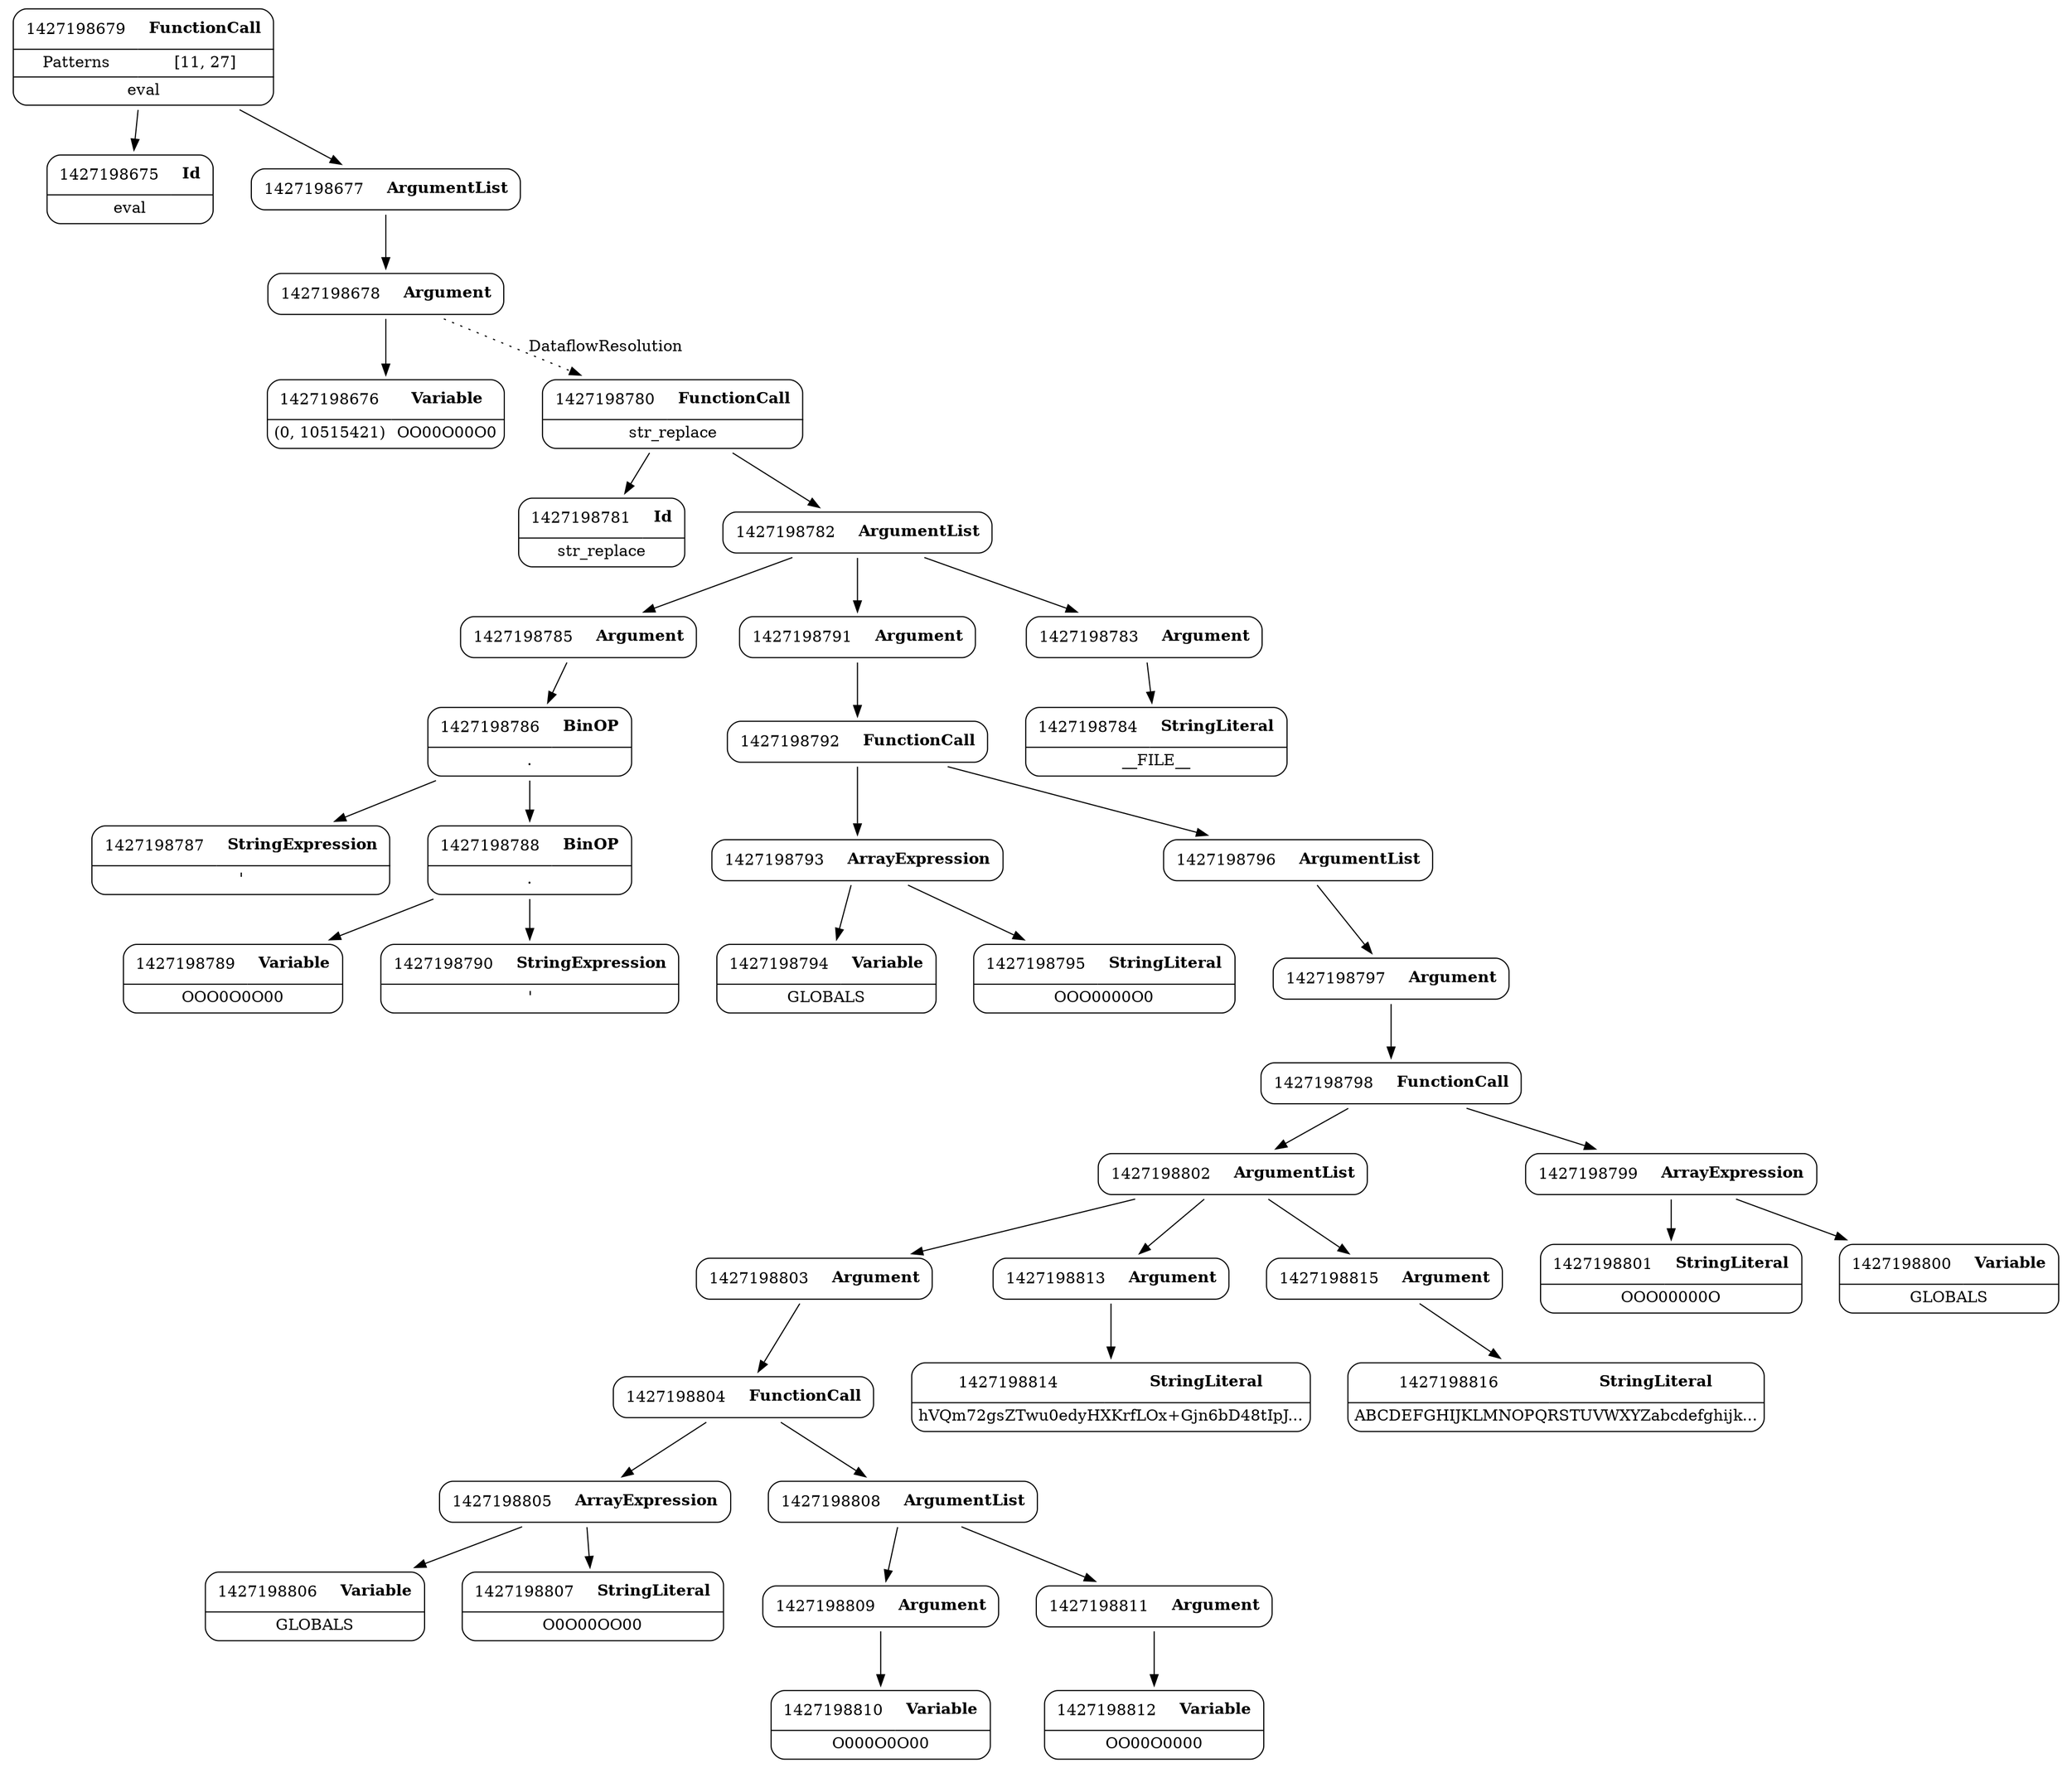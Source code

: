 digraph ast {
node [shape=none];
1427198801 [label=<<TABLE border='1' cellspacing='0' cellpadding='10' style='rounded' ><TR><TD border='0'>1427198801</TD><TD border='0'><B>StringLiteral</B></TD></TR><HR/><TR><TD border='0' cellpadding='5' colspan='2'>OOO00000O</TD></TR></TABLE>>];
1427198800 [label=<<TABLE border='1' cellspacing='0' cellpadding='10' style='rounded' ><TR><TD border='0'>1427198800</TD><TD border='0'><B>Variable</B></TD></TR><HR/><TR><TD border='0' cellpadding='5' colspan='2'>GLOBALS</TD></TR></TABLE>>];
1427198675 [label=<<TABLE border='1' cellspacing='0' cellpadding='10' style='rounded' ><TR><TD border='0'>1427198675</TD><TD border='0'><B>Id</B></TD></TR><HR/><TR><TD border='0' cellpadding='5' colspan='2'>eval</TD></TR></TABLE>>];
1427198803 [label=<<TABLE border='1' cellspacing='0' cellpadding='10' style='rounded' ><TR><TD border='0'>1427198803</TD><TD border='0'><B>Argument</B></TD></TR></TABLE>>];
1427198803 -> 1427198804 [weight=2];
1427198802 [label=<<TABLE border='1' cellspacing='0' cellpadding='10' style='rounded' ><TR><TD border='0'>1427198802</TD><TD border='0'><B>ArgumentList</B></TD></TR></TABLE>>];
1427198802 -> 1427198803 [weight=2];
1427198802 -> 1427198813 [weight=2];
1427198802 -> 1427198815 [weight=2];
1427198677 [label=<<TABLE border='1' cellspacing='0' cellpadding='10' style='rounded' ><TR><TD border='0'>1427198677</TD><TD border='0'><B>ArgumentList</B></TD></TR></TABLE>>];
1427198677 -> 1427198678 [weight=2];
1427198805 [label=<<TABLE border='1' cellspacing='0' cellpadding='10' style='rounded' ><TR><TD border='0'>1427198805</TD><TD border='0'><B>ArrayExpression</B></TD></TR></TABLE>>];
1427198805 -> 1427198806 [weight=2];
1427198805 -> 1427198807 [weight=2];
1427198676 [label=<<TABLE border='1' cellspacing='0' cellpadding='10' style='rounded' ><TR><TD border='0'>1427198676</TD><TD border='0'><B>Variable</B></TD></TR><HR/><TR><TD border='0' cellpadding='5'>(0, 10515421)</TD><TD border='0' cellpadding='5'>OO00O00O0</TD></TR></TABLE>>];
1427198804 [label=<<TABLE border='1' cellspacing='0' cellpadding='10' style='rounded' ><TR><TD border='0'>1427198804</TD><TD border='0'><B>FunctionCall</B></TD></TR></TABLE>>];
1427198804 -> 1427198805 [weight=2];
1427198804 -> 1427198808 [weight=2];
1427198679 [label=<<TABLE border='1' cellspacing='0' cellpadding='10' style='rounded' ><TR><TD border='0'>1427198679</TD><TD border='0'><B>FunctionCall</B></TD></TR><HR/><TR><TD border='0' cellpadding='5'>Patterns</TD><TD border='0' cellpadding='5'>[11, 27]</TD></TR><HR/><TR><TD border='0' cellpadding='5' colspan='2'>eval</TD></TR></TABLE>>];
1427198679 -> 1427198675 [weight=2];
1427198679 -> 1427198677 [weight=2];
1427198807 [label=<<TABLE border='1' cellspacing='0' cellpadding='10' style='rounded' ><TR><TD border='0'>1427198807</TD><TD border='0'><B>StringLiteral</B></TD></TR><HR/><TR><TD border='0' cellpadding='5' colspan='2'>O0O00OO00</TD></TR></TABLE>>];
1427198678 [label=<<TABLE border='1' cellspacing='0' cellpadding='10' style='rounded' ><TR><TD border='0'>1427198678</TD><TD border='0'><B>Argument</B></TD></TR></TABLE>>];
1427198678 -> 1427198676 [weight=2];
1427198678 -> 1427198780 [style=dotted,label=DataflowResolution];
1427198806 [label=<<TABLE border='1' cellspacing='0' cellpadding='10' style='rounded' ><TR><TD border='0'>1427198806</TD><TD border='0'><B>Variable</B></TD></TR><HR/><TR><TD border='0' cellpadding='5' colspan='2'>GLOBALS</TD></TR></TABLE>>];
1427198809 [label=<<TABLE border='1' cellspacing='0' cellpadding='10' style='rounded' ><TR><TD border='0'>1427198809</TD><TD border='0'><B>Argument</B></TD></TR></TABLE>>];
1427198809 -> 1427198810 [weight=2];
1427198808 [label=<<TABLE border='1' cellspacing='0' cellpadding='10' style='rounded' ><TR><TD border='0'>1427198808</TD><TD border='0'><B>ArgumentList</B></TD></TR></TABLE>>];
1427198808 -> 1427198809 [weight=2];
1427198808 -> 1427198811 [weight=2];
1427198811 [label=<<TABLE border='1' cellspacing='0' cellpadding='10' style='rounded' ><TR><TD border='0'>1427198811</TD><TD border='0'><B>Argument</B></TD></TR></TABLE>>];
1427198811 -> 1427198812 [weight=2];
1427198810 [label=<<TABLE border='1' cellspacing='0' cellpadding='10' style='rounded' ><TR><TD border='0'>1427198810</TD><TD border='0'><B>Variable</B></TD></TR><HR/><TR><TD border='0' cellpadding='5' colspan='2'>O000O0O00</TD></TR></TABLE>>];
1427198813 [label=<<TABLE border='1' cellspacing='0' cellpadding='10' style='rounded' ><TR><TD border='0'>1427198813</TD><TD border='0'><B>Argument</B></TD></TR></TABLE>>];
1427198813 -> 1427198814 [weight=2];
1427198812 [label=<<TABLE border='1' cellspacing='0' cellpadding='10' style='rounded' ><TR><TD border='0'>1427198812</TD><TD border='0'><B>Variable</B></TD></TR><HR/><TR><TD border='0' cellpadding='5' colspan='2'>OO00O0000</TD></TR></TABLE>>];
1427198815 [label=<<TABLE border='1' cellspacing='0' cellpadding='10' style='rounded' ><TR><TD border='0'>1427198815</TD><TD border='0'><B>Argument</B></TD></TR></TABLE>>];
1427198815 -> 1427198816 [weight=2];
1427198814 [label=<<TABLE border='1' cellspacing='0' cellpadding='10' style='rounded' ><TR><TD border='0'>1427198814</TD><TD border='0'><B>StringLiteral</B></TD></TR><HR/><TR><TD border='0' cellpadding='5' colspan='2'>hVQm72gsZTwu0edyHXKrfLOx+Gjn6bD48tIpJ...</TD></TR></TABLE>>];
1427198785 [label=<<TABLE border='1' cellspacing='0' cellpadding='10' style='rounded' ><TR><TD border='0'>1427198785</TD><TD border='0'><B>Argument</B></TD></TR></TABLE>>];
1427198785 -> 1427198786 [weight=2];
1427198784 [label=<<TABLE border='1' cellspacing='0' cellpadding='10' style='rounded' ><TR><TD border='0'>1427198784</TD><TD border='0'><B>StringLiteral</B></TD></TR><HR/><TR><TD border='0' cellpadding='5' colspan='2'>__FILE__</TD></TR></TABLE>>];
1427198787 [label=<<TABLE border='1' cellspacing='0' cellpadding='10' style='rounded' ><TR><TD border='0'>1427198787</TD><TD border='0'><B>StringExpression</B></TD></TR><HR/><TR><TD border='0' cellpadding='5' colspan='2'>'</TD></TR></TABLE>>];
1427198786 [label=<<TABLE border='1' cellspacing='0' cellpadding='10' style='rounded' ><TR><TD border='0'>1427198786</TD><TD border='0'><B>BinOP</B></TD></TR><HR/><TR><TD border='0' cellpadding='5' colspan='2'>.</TD></TR></TABLE>>];
1427198786 -> 1427198787 [weight=2];
1427198786 -> 1427198788 [weight=2];
1427198789 [label=<<TABLE border='1' cellspacing='0' cellpadding='10' style='rounded' ><TR><TD border='0'>1427198789</TD><TD border='0'><B>Variable</B></TD></TR><HR/><TR><TD border='0' cellpadding='5' colspan='2'>OOO0O0O00</TD></TR></TABLE>>];
1427198788 [label=<<TABLE border='1' cellspacing='0' cellpadding='10' style='rounded' ><TR><TD border='0'>1427198788</TD><TD border='0'><B>BinOP</B></TD></TR><HR/><TR><TD border='0' cellpadding='5' colspan='2'>.</TD></TR></TABLE>>];
1427198788 -> 1427198789 [weight=2];
1427198788 -> 1427198790 [weight=2];
1427198791 [label=<<TABLE border='1' cellspacing='0' cellpadding='10' style='rounded' ><TR><TD border='0'>1427198791</TD><TD border='0'><B>Argument</B></TD></TR></TABLE>>];
1427198791 -> 1427198792 [weight=2];
1427198790 [label=<<TABLE border='1' cellspacing='0' cellpadding='10' style='rounded' ><TR><TD border='0'>1427198790</TD><TD border='0'><B>StringExpression</B></TD></TR><HR/><TR><TD border='0' cellpadding='5' colspan='2'>'</TD></TR></TABLE>>];
1427198793 [label=<<TABLE border='1' cellspacing='0' cellpadding='10' style='rounded' ><TR><TD border='0'>1427198793</TD><TD border='0'><B>ArrayExpression</B></TD></TR></TABLE>>];
1427198793 -> 1427198794 [weight=2];
1427198793 -> 1427198795 [weight=2];
1427198792 [label=<<TABLE border='1' cellspacing='0' cellpadding='10' style='rounded' ><TR><TD border='0'>1427198792</TD><TD border='0'><B>FunctionCall</B></TD></TR></TABLE>>];
1427198792 -> 1427198793 [weight=2];
1427198792 -> 1427198796 [weight=2];
1427198795 [label=<<TABLE border='1' cellspacing='0' cellpadding='10' style='rounded' ><TR><TD border='0'>1427198795</TD><TD border='0'><B>StringLiteral</B></TD></TR><HR/><TR><TD border='0' cellpadding='5' colspan='2'>OOO0000O0</TD></TR></TABLE>>];
1427198794 [label=<<TABLE border='1' cellspacing='0' cellpadding='10' style='rounded' ><TR><TD border='0'>1427198794</TD><TD border='0'><B>Variable</B></TD></TR><HR/><TR><TD border='0' cellpadding='5' colspan='2'>GLOBALS</TD></TR></TABLE>>];
1427198797 [label=<<TABLE border='1' cellspacing='0' cellpadding='10' style='rounded' ><TR><TD border='0'>1427198797</TD><TD border='0'><B>Argument</B></TD></TR></TABLE>>];
1427198797 -> 1427198798 [weight=2];
1427198796 [label=<<TABLE border='1' cellspacing='0' cellpadding='10' style='rounded' ><TR><TD border='0'>1427198796</TD><TD border='0'><B>ArgumentList</B></TD></TR></TABLE>>];
1427198796 -> 1427198797 [weight=2];
1427198799 [label=<<TABLE border='1' cellspacing='0' cellpadding='10' style='rounded' ><TR><TD border='0'>1427198799</TD><TD border='0'><B>ArrayExpression</B></TD></TR></TABLE>>];
1427198799 -> 1427198800 [weight=2];
1427198799 -> 1427198801 [weight=2];
1427198798 [label=<<TABLE border='1' cellspacing='0' cellpadding='10' style='rounded' ><TR><TD border='0'>1427198798</TD><TD border='0'><B>FunctionCall</B></TD></TR></TABLE>>];
1427198798 -> 1427198799 [weight=2];
1427198798 -> 1427198802 [weight=2];
1427198781 [label=<<TABLE border='1' cellspacing='0' cellpadding='10' style='rounded' ><TR><TD border='0'>1427198781</TD><TD border='0'><B>Id</B></TD></TR><HR/><TR><TD border='0' cellpadding='5' colspan='2'>str_replace</TD></TR></TABLE>>];
1427198780 [label=<<TABLE border='1' cellspacing='0' cellpadding='10' style='rounded' ><TR><TD border='0'>1427198780</TD><TD border='0'><B>FunctionCall</B></TD></TR><HR/><TR><TD border='0' cellpadding='5' colspan='2'>str_replace</TD></TR></TABLE>>];
1427198780 -> 1427198781 [weight=2];
1427198780 -> 1427198782 [weight=2];
1427198783 [label=<<TABLE border='1' cellspacing='0' cellpadding='10' style='rounded' ><TR><TD border='0'>1427198783</TD><TD border='0'><B>Argument</B></TD></TR></TABLE>>];
1427198783 -> 1427198784 [weight=2];
1427198782 [label=<<TABLE border='1' cellspacing='0' cellpadding='10' style='rounded' ><TR><TD border='0'>1427198782</TD><TD border='0'><B>ArgumentList</B></TD></TR></TABLE>>];
1427198782 -> 1427198783 [weight=2];
1427198782 -> 1427198785 [weight=2];
1427198782 -> 1427198791 [weight=2];
1427198816 [label=<<TABLE border='1' cellspacing='0' cellpadding='10' style='rounded' ><TR><TD border='0'>1427198816</TD><TD border='0'><B>StringLiteral</B></TD></TR><HR/><TR><TD border='0' cellpadding='5' colspan='2'>ABCDEFGHIJKLMNOPQRSTUVWXYZabcdefghijk...</TD></TR></TABLE>>];
}
